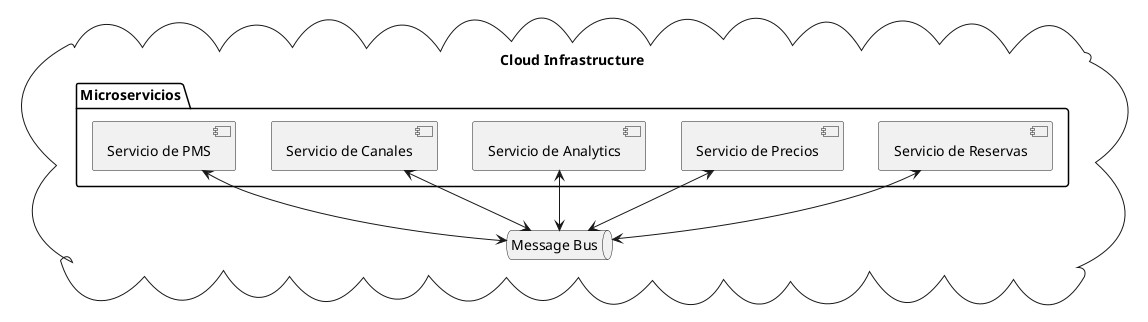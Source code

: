 @startuml
cloud "Cloud Infrastructure" {
    package "Microservicios" {
        [Servicio de Reservas] as BookingService
        [Servicio de Precios] as PricingService
        [Servicio de Analytics] as AnalyticsService
        [Servicio de Canales] as ChannelService
        [Servicio de PMS] as PMSService
    }
    
    queue "Message Bus" as MB
    
    BookingService <--> MB
    PricingService <--> MB
    AnalyticsService <--> MB
    ChannelService <--> MB
    PMSService <--> MB
}
@enduml 